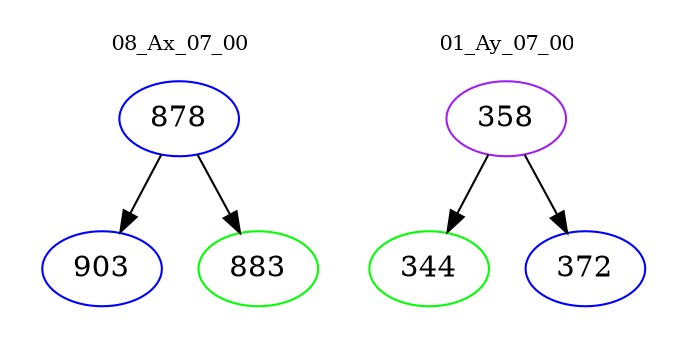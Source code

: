 digraph{
subgraph cluster_0 {
color = white
label = "08_Ax_07_00";
fontsize=10;
T0_878 [label="878", color="blue"]
T0_878 -> T0_903 [color="black"]
T0_903 [label="903", color="blue"]
T0_878 -> T0_883 [color="black"]
T0_883 [label="883", color="green"]
}
subgraph cluster_1 {
color = white
label = "01_Ay_07_00";
fontsize=10;
T1_358 [label="358", color="purple"]
T1_358 -> T1_344 [color="black"]
T1_344 [label="344", color="green"]
T1_358 -> T1_372 [color="black"]
T1_372 [label="372", color="blue"]
}
}
